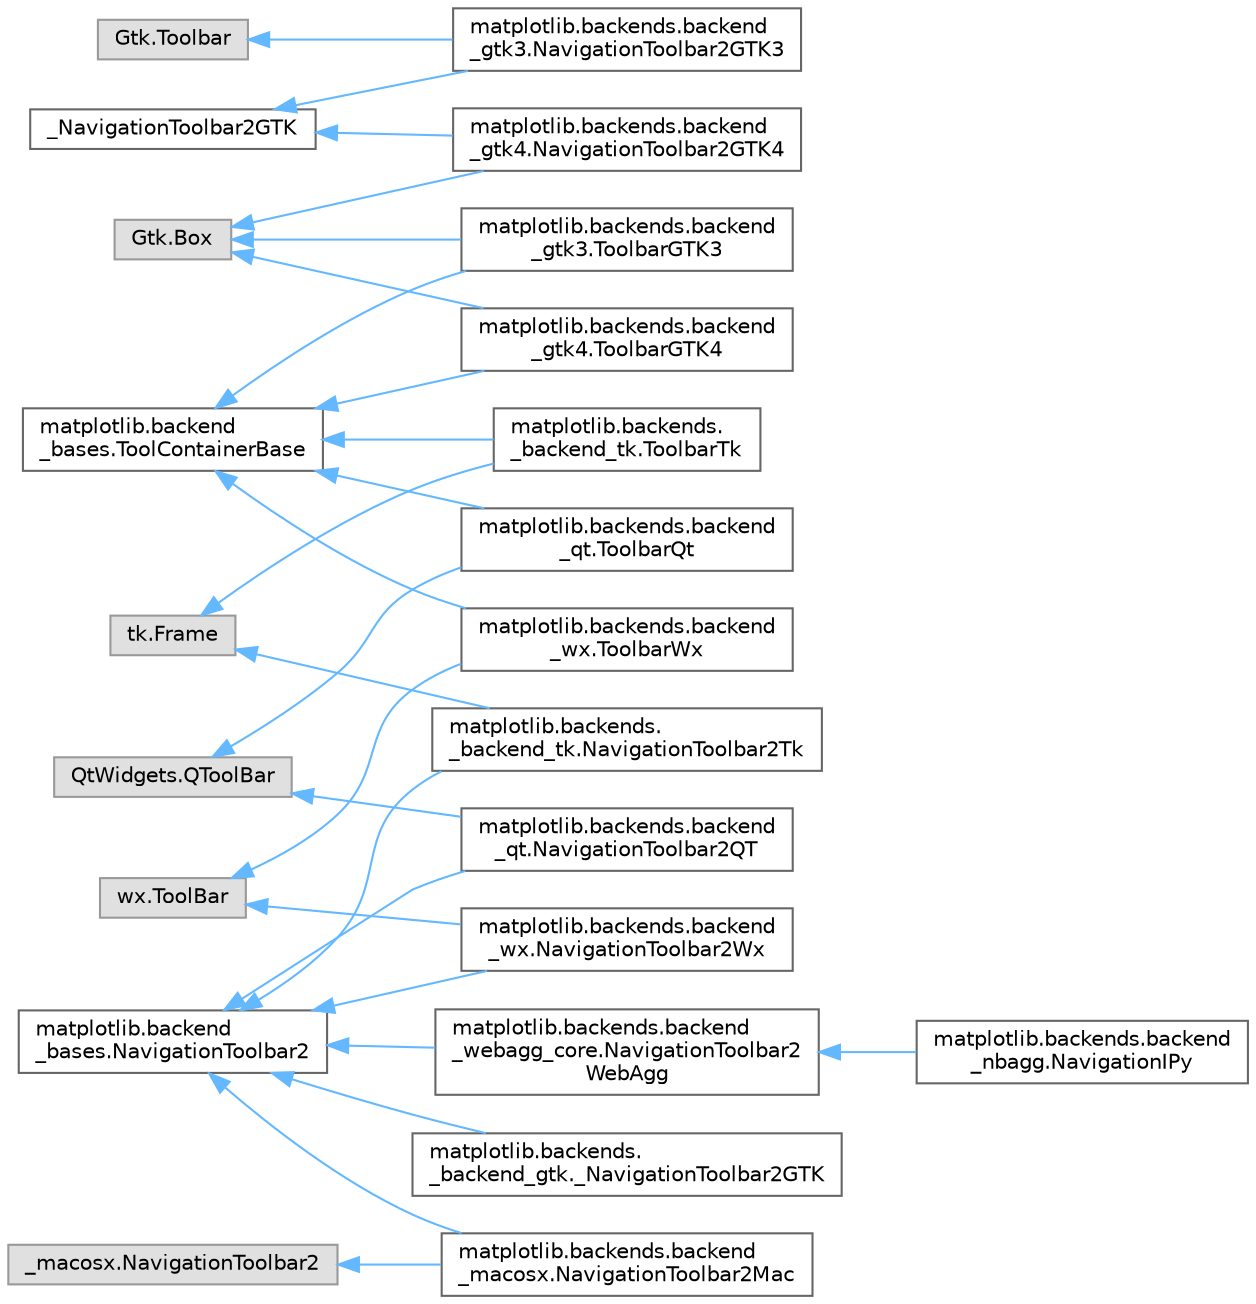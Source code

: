 digraph "Graphical Class Hierarchy"
{
 // LATEX_PDF_SIZE
  bgcolor="transparent";
  edge [fontname=Helvetica,fontsize=10,labelfontname=Helvetica,labelfontsize=10];
  node [fontname=Helvetica,fontsize=10,shape=box,height=0.2,width=0.4];
  rankdir="LR";
  Node0 [id="Node000000",label="_NavigationToolbar2GTK",height=0.2,width=0.4,color="grey40", fillcolor="white", style="filled",URL="$d5/d5d/class__NavigationToolbar2GTK.html",tooltip=" "];
  Node0 -> Node1 [id="edge2781_Node000000_Node000001",dir="back",color="steelblue1",style="solid",tooltip=" "];
  Node1 [id="Node000001",label="matplotlib.backends.backend\l_gtk3.NavigationToolbar2GTK3",height=0.2,width=0.4,color="grey40", fillcolor="white", style="filled",URL="$dd/df7/classmatplotlib_1_1backends_1_1backend__gtk3_1_1NavigationToolbar2GTK3.html",tooltip=" "];
  Node0 -> Node3 [id="edge2782_Node000000_Node000003",dir="back",color="steelblue1",style="solid",tooltip=" "];
  Node3 [id="Node000003",label="matplotlib.backends.backend\l_gtk4.NavigationToolbar2GTK4",height=0.2,width=0.4,color="grey40", fillcolor="white", style="filled",URL="$d9/d6c/classmatplotlib_1_1backends_1_1backend__gtk4_1_1NavigationToolbar2GTK4.html",tooltip=" "];
  Node4 [id="Node000004",label="Gtk.Box",height=0.2,width=0.4,color="grey60", fillcolor="#E0E0E0", style="filled",tooltip=" "];
  Node4 -> Node5 [id="edge2783_Node000004_Node000005",dir="back",color="steelblue1",style="solid",tooltip=" "];
  Node5 [id="Node000005",label="matplotlib.backends.backend\l_gtk3.ToolbarGTK3",height=0.2,width=0.4,color="grey40", fillcolor="white", style="filled",URL="$d6/d1e/classmatplotlib_1_1backends_1_1backend__gtk3_1_1ToolbarGTK3.html",tooltip=" "];
  Node4 -> Node3 [id="edge2784_Node000004_Node000003",dir="back",color="steelblue1",style="solid",tooltip=" "];
  Node4 -> Node22 [id="edge2785_Node000004_Node000022",dir="back",color="steelblue1",style="solid",tooltip=" "];
  Node22 [id="Node000022",label="matplotlib.backends.backend\l_gtk4.ToolbarGTK4",height=0.2,width=0.4,color="grey40", fillcolor="white", style="filled",URL="$d6/dda/classmatplotlib_1_1backends_1_1backend__gtk4_1_1ToolbarGTK4.html",tooltip=" "];
  Node8 [id="Node000008",label="tk.Frame",height=0.2,width=0.4,color="grey60", fillcolor="#E0E0E0", style="filled",tooltip=" "];
  Node8 -> Node9 [id="edge2786_Node000008_Node000009",dir="back",color="steelblue1",style="solid",tooltip=" "];
  Node9 [id="Node000009",label="matplotlib.backends.\l_backend_tk.NavigationToolbar2Tk",height=0.2,width=0.4,color="grey40", fillcolor="white", style="filled",URL="$d9/d00/classmatplotlib_1_1backends_1_1__backend__tk_1_1NavigationToolbar2Tk.html",tooltip=" "];
  Node8 -> Node7 [id="edge2787_Node000008_Node000007",dir="back",color="steelblue1",style="solid",tooltip=" "];
  Node7 [id="Node000007",label="matplotlib.backends.\l_backend_tk.ToolbarTk",height=0.2,width=0.4,color="grey40", fillcolor="white", style="filled",URL="$de/d39/classmatplotlib_1_1backends_1_1__backend__tk_1_1ToolbarTk.html",tooltip=" "];
  Node13 [id="Node000013",label="_macosx.NavigationToolbar2",height=0.2,width=0.4,color="grey60", fillcolor="#E0E0E0", style="filled",tooltip=" "];
  Node13 -> Node12 [id="edge2788_Node000013_Node000012",dir="back",color="steelblue1",style="solid",tooltip=" "];
  Node12 [id="Node000012",label="matplotlib.backends.backend\l_macosx.NavigationToolbar2Mac",height=0.2,width=0.4,color="grey40", fillcolor="white", style="filled",URL="$df/dee/classmatplotlib_1_1backends_1_1backend__macosx_1_1NavigationToolbar2Mac.html",tooltip=" "];
  Node10 [id="Node000010",label="matplotlib.backend\l_bases.NavigationToolbar2",height=0.2,width=0.4,color="grey40", fillcolor="white", style="filled",URL="$dc/d0d/classmatplotlib_1_1backend__bases_1_1NavigationToolbar2.html",tooltip=" "];
  Node10 -> Node11 [id="edge2789_Node000010_Node000011",dir="back",color="steelblue1",style="solid",tooltip=" "];
  Node11 [id="Node000011",label="matplotlib.backends.\l_backend_gtk._NavigationToolbar2GTK",height=0.2,width=0.4,color="grey40", fillcolor="white", style="filled",URL="$df/d25/classmatplotlib_1_1backends_1_1__backend__gtk_1_1__NavigationToolbar2GTK.html",tooltip=" "];
  Node10 -> Node9 [id="edge2790_Node000010_Node000009",dir="back",color="steelblue1",style="solid",tooltip=" "];
  Node10 -> Node12 [id="edge2791_Node000010_Node000012",dir="back",color="steelblue1",style="solid",tooltip=" "];
  Node10 -> Node14 [id="edge2792_Node000010_Node000014",dir="back",color="steelblue1",style="solid",tooltip=" "];
  Node14 [id="Node000014",label="matplotlib.backends.backend\l_qt.NavigationToolbar2QT",height=0.2,width=0.4,color="grey40", fillcolor="white", style="filled",URL="$dc/d44/classmatplotlib_1_1backends_1_1backend__qt_1_1NavigationToolbar2QT.html",tooltip=" "];
  Node10 -> Node17 [id="edge2793_Node000010_Node000017",dir="back",color="steelblue1",style="solid",tooltip=" "];
  Node17 [id="Node000017",label="matplotlib.backends.backend\l_webagg_core.NavigationToolbar2\lWebAgg",height=0.2,width=0.4,color="grey40", fillcolor="white", style="filled",URL="$dd/d1b/classmatplotlib_1_1backends_1_1backend__webagg__core_1_1NavigationToolbar2WebAgg.html",tooltip=" "];
  Node17 -> Node18 [id="edge2794_Node000017_Node000018",dir="back",color="steelblue1",style="solid",tooltip=" "];
  Node18 [id="Node000018",label="matplotlib.backends.backend\l_nbagg.NavigationIPy",height=0.2,width=0.4,color="grey40", fillcolor="white", style="filled",URL="$dc/d09/classmatplotlib_1_1backends_1_1backend__nbagg_1_1NavigationIPy.html",tooltip=" "];
  Node10 -> Node19 [id="edge2795_Node000010_Node000019",dir="back",color="steelblue1",style="solid",tooltip=" "];
  Node19 [id="Node000019",label="matplotlib.backends.backend\l_wx.NavigationToolbar2Wx",height=0.2,width=0.4,color="grey40", fillcolor="white", style="filled",URL="$d0/da1/classmatplotlib_1_1backends_1_1backend__wx_1_1NavigationToolbar2Wx.html",tooltip=" "];
  Node15 [id="Node000015",label="QtWidgets.QToolBar",height=0.2,width=0.4,color="grey60", fillcolor="#E0E0E0", style="filled",tooltip=" "];
  Node15 -> Node14 [id="edge2796_Node000015_Node000014",dir="back",color="steelblue1",style="solid",tooltip=" "];
  Node15 -> Node16 [id="edge2797_Node000015_Node000016",dir="back",color="steelblue1",style="solid",tooltip=" "];
  Node16 [id="Node000016",label="matplotlib.backends.backend\l_qt.ToolbarQt",height=0.2,width=0.4,color="grey40", fillcolor="white", style="filled",URL="$df/d63/classmatplotlib_1_1backends_1_1backend__qt_1_1ToolbarQt.html",tooltip=" "];
  Node20 [id="Node000020",label="wx.ToolBar",height=0.2,width=0.4,color="grey60", fillcolor="#E0E0E0", style="filled",tooltip=" "];
  Node20 -> Node19 [id="edge2798_Node000020_Node000019",dir="back",color="steelblue1",style="solid",tooltip=" "];
  Node20 -> Node21 [id="edge2799_Node000020_Node000021",dir="back",color="steelblue1",style="solid",tooltip=" "];
  Node21 [id="Node000021",label="matplotlib.backends.backend\l_wx.ToolbarWx",height=0.2,width=0.4,color="grey40", fillcolor="white", style="filled",URL="$da/d7f/classmatplotlib_1_1backends_1_1backend__wx_1_1ToolbarWx.html",tooltip=" "];
  Node2 [id="Node000002",label="Gtk.Toolbar",height=0.2,width=0.4,color="grey60", fillcolor="#E0E0E0", style="filled",tooltip=" "];
  Node2 -> Node1 [id="edge2800_Node000002_Node000001",dir="back",color="steelblue1",style="solid",tooltip=" "];
  Node6 [id="Node000006",label="matplotlib.backend\l_bases.ToolContainerBase",height=0.2,width=0.4,color="grey40", fillcolor="white", style="filled",URL="$dc/d38/classmatplotlib_1_1backend__bases_1_1ToolContainerBase.html",tooltip=" "];
  Node6 -> Node7 [id="edge2801_Node000006_Node000007",dir="back",color="steelblue1",style="solid",tooltip=" "];
  Node6 -> Node5 [id="edge2802_Node000006_Node000005",dir="back",color="steelblue1",style="solid",tooltip=" "];
  Node6 -> Node22 [id="edge2803_Node000006_Node000022",dir="back",color="steelblue1",style="solid",tooltip=" "];
  Node6 -> Node16 [id="edge2804_Node000006_Node000016",dir="back",color="steelblue1",style="solid",tooltip=" "];
  Node6 -> Node21 [id="edge2805_Node000006_Node000021",dir="back",color="steelblue1",style="solid",tooltip=" "];
}
